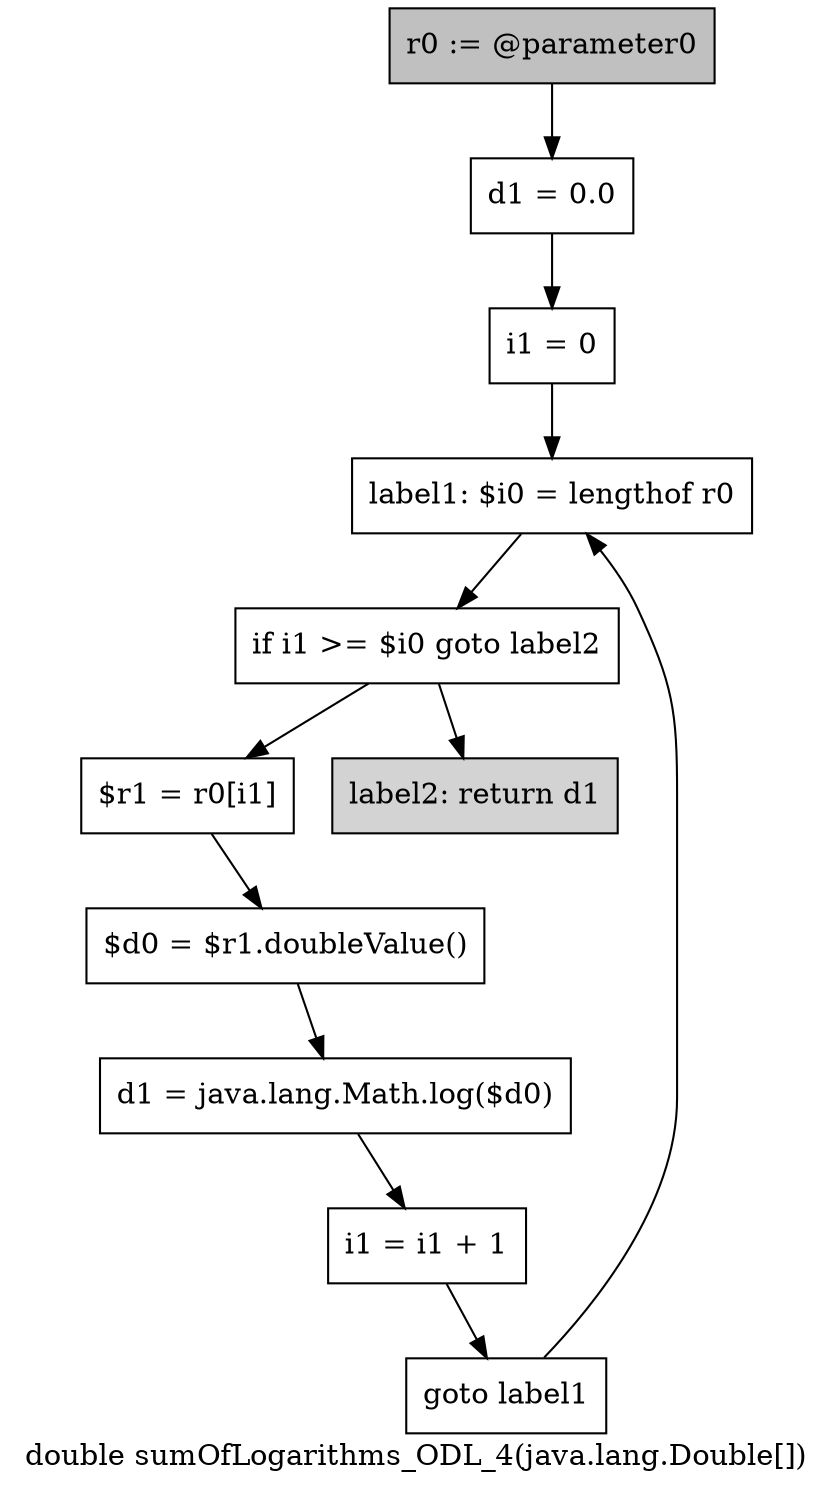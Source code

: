 digraph "double sumOfLogarithms_ODL_4(java.lang.Double[])" {
    label="double sumOfLogarithms_ODL_4(java.lang.Double[])";
    node [shape=box];
    "0" [style=filled,fillcolor=gray,label="r0 := @parameter0",];
    "1" [label="d1 = 0.0",];
    "0"->"1";
    "2" [label="i1 = 0",];
    "1"->"2";
    "3" [label="label1: $i0 = lengthof r0",];
    "2"->"3";
    "4" [label="if i1 >= $i0 goto label2",];
    "3"->"4";
    "5" [label="$r1 = r0[i1]",];
    "4"->"5";
    "10" [style=filled,fillcolor=lightgray,label="label2: return d1",];
    "4"->"10";
    "6" [label="$d0 = $r1.doubleValue()",];
    "5"->"6";
    "7" [label="d1 = java.lang.Math.log($d0)",];
    "6"->"7";
    "8" [label="i1 = i1 + 1",];
    "7"->"8";
    "9" [label="goto label1",];
    "8"->"9";
    "9"->"3";
}
